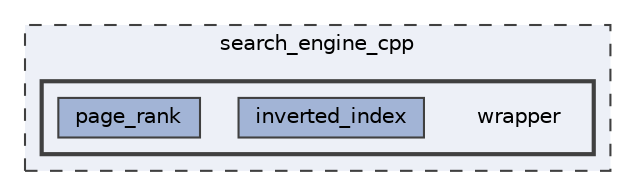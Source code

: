 digraph "search_engine_cpp/wrapper"
{
 // LATEX_PDF_SIZE
  bgcolor="transparent";
  edge [fontname=Helvetica,fontsize=10,labelfontname=Helvetica,labelfontsize=10];
  node [fontname=Helvetica,fontsize=10,shape=box,height=0.2,width=0.4];
  compound=true
  subgraph clusterdir_b4f24b687d3039d1f6957e629435aa8b {
    graph [ bgcolor="#edf0f7", pencolor="grey25", label="search_engine_cpp", fontname=Helvetica,fontsize=10 style="filled,dashed", URL="dir_b4f24b687d3039d1f6957e629435aa8b.html",tooltip=""]
  subgraph clusterdir_f9b89014f4488e221ff63e47b3900c7d {
    graph [ bgcolor="#edf0f7", pencolor="grey25", label="", fontname=Helvetica,fontsize=10 style="filled,bold", URL="dir_f9b89014f4488e221ff63e47b3900c7d.html",tooltip=""]
    dir_f9b89014f4488e221ff63e47b3900c7d [shape=plaintext, label="wrapper"];
  dir_a20d90e45d6c173b9b89190e9113b75b [label="inverted_index", fillcolor="#a2b4d6", color="grey25", style="filled", URL="dir_a20d90e45d6c173b9b89190e9113b75b.html",tooltip=""];
  dir_e44d1157f48ac03df85b1c29e6f3b5f7 [label="page_rank", fillcolor="#a2b4d6", color="grey25", style="filled", URL="dir_e44d1157f48ac03df85b1c29e6f3b5f7.html",tooltip=""];
  }
  }
}
